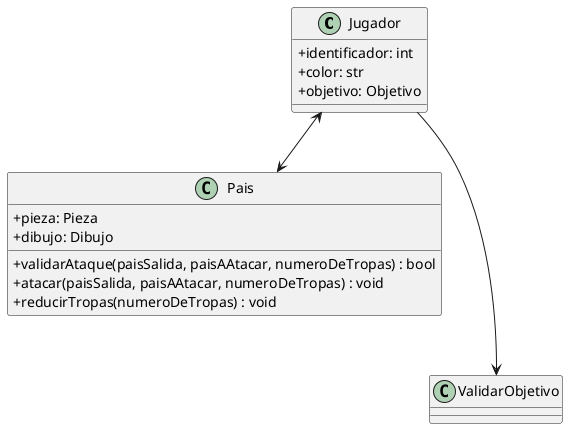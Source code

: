 @startuml
skinparam classAttributeIconSize 0

class Jugador{
    +identificador: int 
    +color: str 
    +objetivo: Objetivo 

}

class Pais{
    +pieza: Pieza
    +dibujo: Dibujo

    
    + validarAtaque(paisSalida, paisAAtacar, numeroDeTropas) : bool
    + atacar(paisSalida, paisAAtacar, numeroDeTropas) : void
    + reducirTropas(numeroDeTropas) : void
}

class ValidarObjetivo{}


Jugador <--> Pais
Jugador--->ValidarObjetivo

@enduml